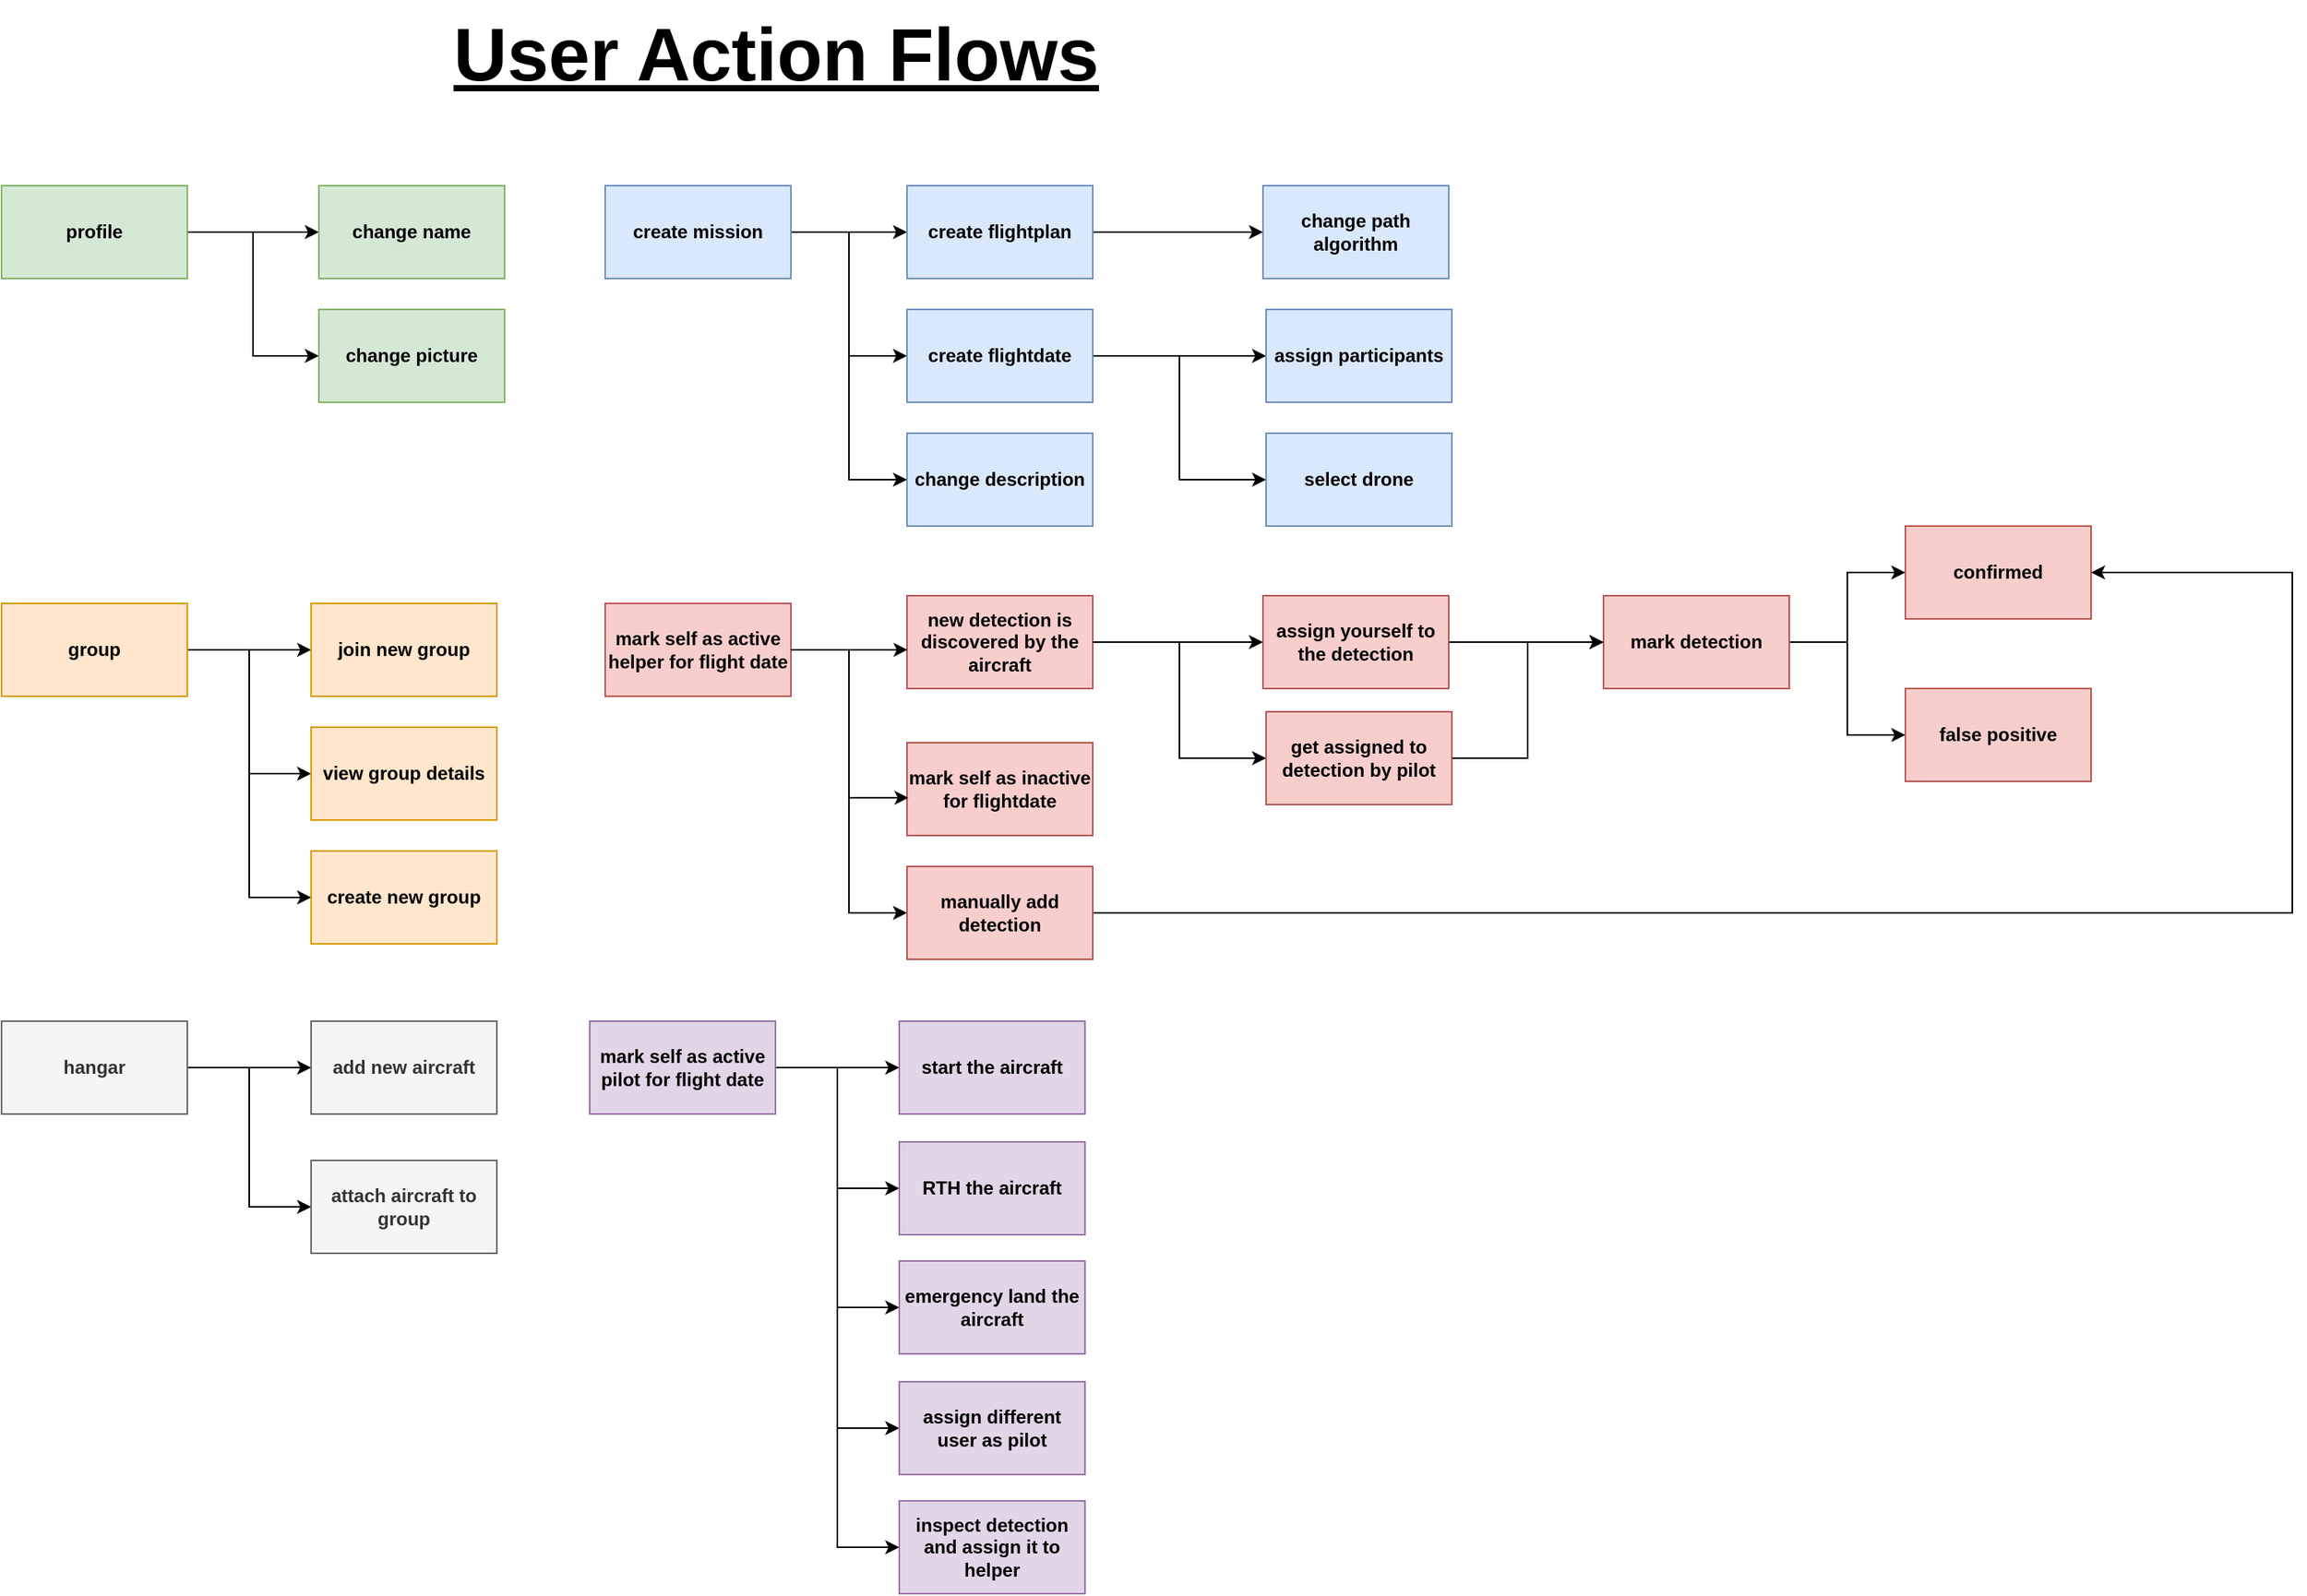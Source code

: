<mxfile version="24.1.0" type="github">
  <diagram name="Page-1" id="r3rkmFNmLRt66x1h-lxk">
    <mxGraphModel dx="4220" dy="2720" grid="1" gridSize="10" guides="1" tooltips="1" connect="1" arrows="1" fold="1" page="1" pageScale="1" pageWidth="850" pageHeight="1100" math="0" shadow="0">
      <root>
        <mxCell id="0" />
        <mxCell id="1" parent="0" />
        <mxCell id="8AMOiluZaFN2airyjKjj-1" style="edgeStyle=orthogonalEdgeStyle;rounded=0;orthogonalLoop=1;jettySize=auto;html=1;exitX=1;exitY=0.5;exitDx=0;exitDy=0;fontStyle=1" parent="1" source="8AMOiluZaFN2airyjKjj-2" target="8AMOiluZaFN2airyjKjj-4" edge="1">
          <mxGeometry relative="1" as="geometry">
            <mxPoint x="1530" y="-340" as="targetPoint" />
          </mxGeometry>
        </mxCell>
        <mxCell id="_PzSxO97mQGyqJCGwhIO-1" style="edgeStyle=orthogonalEdgeStyle;rounded=0;orthogonalLoop=1;jettySize=auto;html=1;exitX=1;exitY=0.5;exitDx=0;exitDy=0;entryX=0;entryY=0.5;entryDx=0;entryDy=0;fontStyle=1" edge="1" parent="1" source="8AMOiluZaFN2airyjKjj-2" target="8AMOiluZaFN2airyjKjj-7">
          <mxGeometry relative="1" as="geometry" />
        </mxCell>
        <mxCell id="_PzSxO97mQGyqJCGwhIO-3" style="edgeStyle=orthogonalEdgeStyle;rounded=0;orthogonalLoop=1;jettySize=auto;html=1;exitX=1;exitY=0.5;exitDx=0;exitDy=0;entryX=0;entryY=0.5;entryDx=0;entryDy=0;fontStyle=1" edge="1" parent="1" source="8AMOiluZaFN2airyjKjj-2" target="_PzSxO97mQGyqJCGwhIO-2">
          <mxGeometry relative="1" as="geometry" />
        </mxCell>
        <mxCell id="8AMOiluZaFN2airyjKjj-2" value="&lt;div&gt;create mission&lt;/div&gt;" style="rounded=0;whiteSpace=wrap;html=1;fillColor=#dae8fc;strokeColor=#6c8ebf;fontStyle=1" parent="1" vertex="1">
          <mxGeometry x="1230" y="-370" width="120" height="60" as="geometry" />
        </mxCell>
        <mxCell id="_PzSxO97mQGyqJCGwhIO-23" style="edgeStyle=orthogonalEdgeStyle;rounded=0;orthogonalLoop=1;jettySize=auto;html=1;exitX=1;exitY=0.5;exitDx=0;exitDy=0;fontStyle=1" edge="1" parent="1" source="8AMOiluZaFN2airyjKjj-4" target="_PzSxO97mQGyqJCGwhIO-22">
          <mxGeometry relative="1" as="geometry" />
        </mxCell>
        <mxCell id="8AMOiluZaFN2airyjKjj-4" value="create flightplan" style="rounded=0;whiteSpace=wrap;html=1;fillColor=#dae8fc;strokeColor=#6c8ebf;fontStyle=1" parent="1" vertex="1">
          <mxGeometry x="1425" y="-370" width="120" height="60" as="geometry" />
        </mxCell>
        <mxCell id="_PzSxO97mQGyqJCGwhIO-5" style="edgeStyle=orthogonalEdgeStyle;rounded=0;orthogonalLoop=1;jettySize=auto;html=1;exitX=1;exitY=0.5;exitDx=0;exitDy=0;entryX=0;entryY=0.5;entryDx=0;entryDy=0;fontStyle=1" edge="1" parent="1" source="8AMOiluZaFN2airyjKjj-7" target="_PzSxO97mQGyqJCGwhIO-4">
          <mxGeometry relative="1" as="geometry" />
        </mxCell>
        <mxCell id="_PzSxO97mQGyqJCGwhIO-7" style="edgeStyle=orthogonalEdgeStyle;rounded=0;orthogonalLoop=1;jettySize=auto;html=1;exitX=1;exitY=0.5;exitDx=0;exitDy=0;entryX=0;entryY=0.5;entryDx=0;entryDy=0;fontStyle=1" edge="1" parent="1" source="8AMOiluZaFN2airyjKjj-7" target="_PzSxO97mQGyqJCGwhIO-6">
          <mxGeometry relative="1" as="geometry" />
        </mxCell>
        <mxCell id="8AMOiluZaFN2airyjKjj-7" value="create flightdate" style="rounded=0;whiteSpace=wrap;html=1;fillColor=#dae8fc;strokeColor=#6c8ebf;fontStyle=1" parent="1" vertex="1">
          <mxGeometry x="1425" y="-290" width="120" height="60" as="geometry" />
        </mxCell>
        <mxCell id="8AMOiluZaFN2airyjKjj-9" style="edgeStyle=orthogonalEdgeStyle;rounded=0;orthogonalLoop=1;jettySize=auto;html=1;entryX=0;entryY=0.5;entryDx=0;entryDy=0;fontStyle=1" parent="1" source="8AMOiluZaFN2airyjKjj-10" target="8AMOiluZaFN2airyjKjj-30" edge="1">
          <mxGeometry relative="1" as="geometry" />
        </mxCell>
        <mxCell id="8AMOiluZaFN2airyjKjj-10" value="&lt;div&gt;mark self as active helper for flight date&lt;br&gt;&lt;/div&gt;" style="rounded=0;whiteSpace=wrap;html=1;fillColor=#f8cecc;strokeColor=#b85450;fontStyle=1" parent="1" vertex="1">
          <mxGeometry x="1230" y="-100" width="120" height="60" as="geometry" />
        </mxCell>
        <mxCell id="8AMOiluZaFN2airyjKjj-12" style="edgeStyle=orthogonalEdgeStyle;rounded=0;orthogonalLoop=1;jettySize=auto;html=1;entryX=0;entryY=0.5;entryDx=0;entryDy=0;fontStyle=1" parent="1" source="8AMOiluZaFN2airyjKjj-14" target="8AMOiluZaFN2airyjKjj-25" edge="1">
          <mxGeometry relative="1" as="geometry" />
        </mxCell>
        <mxCell id="8AMOiluZaFN2airyjKjj-13" style="edgeStyle=orthogonalEdgeStyle;rounded=0;orthogonalLoop=1;jettySize=auto;html=1;entryX=0;entryY=0.5;entryDx=0;entryDy=0;fontStyle=1" parent="1" source="8AMOiluZaFN2airyjKjj-14" target="8AMOiluZaFN2airyjKjj-26" edge="1">
          <mxGeometry relative="1" as="geometry" />
        </mxCell>
        <mxCell id="8AMOiluZaFN2airyjKjj-14" value="mark detection" style="rounded=0;whiteSpace=wrap;html=1;fillColor=#f8cecc;strokeColor=#b85450;fontStyle=1" parent="1" vertex="1">
          <mxGeometry x="1875" y="-105" width="120" height="60" as="geometry" />
        </mxCell>
        <mxCell id="8AMOiluZaFN2airyjKjj-15" style="edgeStyle=orthogonalEdgeStyle;rounded=0;orthogonalLoop=1;jettySize=auto;html=1;entryX=0;entryY=0.5;entryDx=0;entryDy=0;fontStyle=1" parent="1" source="8AMOiluZaFN2airyjKjj-21" target="8AMOiluZaFN2airyjKjj-14" edge="1">
          <mxGeometry relative="1" as="geometry" />
        </mxCell>
        <mxCell id="8AMOiluZaFN2airyjKjj-16" style="edgeStyle=orthogonalEdgeStyle;rounded=0;orthogonalLoop=1;jettySize=auto;html=1;entryX=0;entryY=0.5;entryDx=0;entryDy=0;fontStyle=1" parent="1" source="8AMOiluZaFN2airyjKjj-17" target="8AMOiluZaFN2airyjKjj-39" edge="1">
          <mxGeometry relative="1" as="geometry" />
        </mxCell>
        <mxCell id="8AMOiluZaFN2airyjKjj-17" value="new detection is discovered by the aircraft" style="rounded=0;whiteSpace=wrap;html=1;fillColor=#f8cecc;strokeColor=#b85450;fontStyle=1" parent="1" vertex="1">
          <mxGeometry x="1425" y="-105" width="120" height="60" as="geometry" />
        </mxCell>
        <mxCell id="8AMOiluZaFN2airyjKjj-18" style="edgeStyle=orthogonalEdgeStyle;rounded=0;orthogonalLoop=1;jettySize=auto;html=1;entryX=0.003;entryY=0.583;entryDx=0;entryDy=0;entryPerimeter=0;fontStyle=1" parent="1" source="8AMOiluZaFN2airyjKjj-10" target="8AMOiluZaFN2airyjKjj-17" edge="1">
          <mxGeometry relative="1" as="geometry" />
        </mxCell>
        <mxCell id="8AMOiluZaFN2airyjKjj-19" value="&lt;div&gt;mark self as inactive for flightdate&lt;br&gt;&lt;/div&gt;" style="rounded=0;whiteSpace=wrap;html=1;fillColor=#f8cecc;strokeColor=#b85450;fontStyle=1" parent="1" vertex="1">
          <mxGeometry x="1425" y="-10" width="120" height="60" as="geometry" />
        </mxCell>
        <mxCell id="8AMOiluZaFN2airyjKjj-20" value="" style="edgeStyle=orthogonalEdgeStyle;rounded=0;orthogonalLoop=1;jettySize=auto;html=1;entryX=0;entryY=0.5;entryDx=0;entryDy=0;fontStyle=1" parent="1" source="8AMOiluZaFN2airyjKjj-17" target="8AMOiluZaFN2airyjKjj-21" edge="1">
          <mxGeometry relative="1" as="geometry">
            <mxPoint x="1640" y="-70" as="sourcePoint" />
            <mxPoint x="1925" as="targetPoint" />
          </mxGeometry>
        </mxCell>
        <mxCell id="8AMOiluZaFN2airyjKjj-21" value="assign yourself to the detection" style="rounded=0;whiteSpace=wrap;html=1;fillColor=#f8cecc;strokeColor=#b85450;fontStyle=1" parent="1" vertex="1">
          <mxGeometry x="1655" y="-105" width="120" height="60" as="geometry" />
        </mxCell>
        <mxCell id="8AMOiluZaFN2airyjKjj-25" value="confirmed" style="rounded=0;whiteSpace=wrap;html=1;fillColor=#f8cecc;strokeColor=#b85450;fontStyle=1" parent="1" vertex="1">
          <mxGeometry x="2070" y="-150" width="120" height="60" as="geometry" />
        </mxCell>
        <mxCell id="8AMOiluZaFN2airyjKjj-26" value="false positive" style="rounded=0;whiteSpace=wrap;html=1;fillColor=#f8cecc;strokeColor=#b85450;fontStyle=1" parent="1" vertex="1">
          <mxGeometry x="2070" y="-45" width="120" height="60" as="geometry" />
        </mxCell>
        <mxCell id="8AMOiluZaFN2airyjKjj-28" style="edgeStyle=orthogonalEdgeStyle;rounded=0;orthogonalLoop=1;jettySize=auto;html=1;entryX=0.008;entryY=0.593;entryDx=0;entryDy=0;entryPerimeter=0;fontStyle=1" parent="1" source="8AMOiluZaFN2airyjKjj-10" target="8AMOiluZaFN2airyjKjj-19" edge="1">
          <mxGeometry relative="1" as="geometry" />
        </mxCell>
        <mxCell id="8AMOiluZaFN2airyjKjj-29" style="edgeStyle=orthogonalEdgeStyle;rounded=0;orthogonalLoop=1;jettySize=auto;html=1;entryX=1;entryY=0.5;entryDx=0;entryDy=0;fontStyle=1" parent="1" source="8AMOiluZaFN2airyjKjj-30" target="8AMOiluZaFN2airyjKjj-25" edge="1">
          <mxGeometry relative="1" as="geometry">
            <Array as="points">
              <mxPoint x="2320" y="100" />
              <mxPoint x="2320" y="-120" />
            </Array>
          </mxGeometry>
        </mxCell>
        <mxCell id="8AMOiluZaFN2airyjKjj-30" value="manually add detection" style="rounded=0;whiteSpace=wrap;html=1;fillColor=#f8cecc;strokeColor=#b85450;fontStyle=1" parent="1" vertex="1">
          <mxGeometry x="1425" y="70" width="120" height="60" as="geometry" />
        </mxCell>
        <mxCell id="8AMOiluZaFN2airyjKjj-31" style="edgeStyle=orthogonalEdgeStyle;rounded=0;orthogonalLoop=1;jettySize=auto;html=1;entryX=0;entryY=0.5;entryDx=0;entryDy=0;fontStyle=1" parent="1" source="8AMOiluZaFN2airyjKjj-36" target="8AMOiluZaFN2airyjKjj-37" edge="1">
          <mxGeometry relative="1" as="geometry" />
        </mxCell>
        <mxCell id="8AMOiluZaFN2airyjKjj-32" style="edgeStyle=orthogonalEdgeStyle;rounded=0;orthogonalLoop=1;jettySize=auto;html=1;entryX=0;entryY=0.5;entryDx=0;entryDy=0;fontStyle=1" parent="1" source="8AMOiluZaFN2airyjKjj-36" target="8AMOiluZaFN2airyjKjj-40" edge="1">
          <mxGeometry relative="1" as="geometry" />
        </mxCell>
        <mxCell id="8AMOiluZaFN2airyjKjj-33" style="edgeStyle=orthogonalEdgeStyle;rounded=0;orthogonalLoop=1;jettySize=auto;html=1;entryX=0;entryY=0.5;entryDx=0;entryDy=0;fontStyle=1" parent="1" source="8AMOiluZaFN2airyjKjj-36" target="8AMOiluZaFN2airyjKjj-41" edge="1">
          <mxGeometry relative="1" as="geometry" />
        </mxCell>
        <mxCell id="8AMOiluZaFN2airyjKjj-34" style="edgeStyle=orthogonalEdgeStyle;rounded=0;orthogonalLoop=1;jettySize=auto;html=1;entryX=0;entryY=0.5;entryDx=0;entryDy=0;fontStyle=1" parent="1" source="8AMOiluZaFN2airyjKjj-36" target="8AMOiluZaFN2airyjKjj-42" edge="1">
          <mxGeometry relative="1" as="geometry" />
        </mxCell>
        <mxCell id="8AMOiluZaFN2airyjKjj-35" style="edgeStyle=orthogonalEdgeStyle;rounded=0;orthogonalLoop=1;jettySize=auto;html=1;entryX=0;entryY=0.5;entryDx=0;entryDy=0;fontStyle=1" parent="1" source="8AMOiluZaFN2airyjKjj-36" target="8AMOiluZaFN2airyjKjj-43" edge="1">
          <mxGeometry relative="1" as="geometry" />
        </mxCell>
        <mxCell id="8AMOiluZaFN2airyjKjj-36" value="&lt;div&gt;mark self as active pilot for flight date&lt;br&gt;&lt;/div&gt;" style="rounded=0;whiteSpace=wrap;html=1;fillColor=#e1d5e7;strokeColor=#9673a6;fontStyle=1" parent="1" vertex="1">
          <mxGeometry x="1220" y="170" width="120" height="60" as="geometry" />
        </mxCell>
        <mxCell id="8AMOiluZaFN2airyjKjj-37" value="start the aircraft" style="rounded=0;whiteSpace=wrap;html=1;fillColor=#e1d5e7;strokeColor=#9673a6;fontStyle=1" parent="1" vertex="1">
          <mxGeometry x="1420" y="170" width="120" height="60" as="geometry" />
        </mxCell>
        <mxCell id="8AMOiluZaFN2airyjKjj-38" style="edgeStyle=orthogonalEdgeStyle;rounded=0;orthogonalLoop=1;jettySize=auto;html=1;entryX=0;entryY=0.5;entryDx=0;entryDy=0;fontStyle=1" parent="1" source="8AMOiluZaFN2airyjKjj-39" target="8AMOiluZaFN2airyjKjj-14" edge="1">
          <mxGeometry relative="1" as="geometry" />
        </mxCell>
        <mxCell id="8AMOiluZaFN2airyjKjj-39" value="get assigned to detection by pilot" style="rounded=0;whiteSpace=wrap;html=1;fillColor=#f8cecc;strokeColor=#b85450;fontStyle=1" parent="1" vertex="1">
          <mxGeometry x="1657" y="-30" width="120" height="60" as="geometry" />
        </mxCell>
        <mxCell id="8AMOiluZaFN2airyjKjj-40" value="RTH the aircraft" style="rounded=0;whiteSpace=wrap;html=1;fillColor=#e1d5e7;strokeColor=#9673a6;fontStyle=1" parent="1" vertex="1">
          <mxGeometry x="1420" y="248" width="120" height="60" as="geometry" />
        </mxCell>
        <mxCell id="8AMOiluZaFN2airyjKjj-41" value="emergency land the aircraft" style="rounded=0;whiteSpace=wrap;html=1;fillColor=#e1d5e7;strokeColor=#9673a6;fontStyle=1" parent="1" vertex="1">
          <mxGeometry x="1420" y="325" width="120" height="60" as="geometry" />
        </mxCell>
        <mxCell id="8AMOiluZaFN2airyjKjj-42" value="assign different user as pilot" style="rounded=0;whiteSpace=wrap;html=1;fillColor=#e1d5e7;strokeColor=#9673a6;fontStyle=1" parent="1" vertex="1">
          <mxGeometry x="1420" y="403" width="120" height="60" as="geometry" />
        </mxCell>
        <mxCell id="8AMOiluZaFN2airyjKjj-43" value="inspect detection and assign it to helper" style="rounded=0;whiteSpace=wrap;html=1;fillColor=#e1d5e7;strokeColor=#9673a6;fontStyle=1" parent="1" vertex="1">
          <mxGeometry x="1420" y="480" width="120" height="60" as="geometry" />
        </mxCell>
        <mxCell id="8AMOiluZaFN2airyjKjj-44" value="&lt;font style=&quot;font-size: 48px;&quot;&gt;&lt;u&gt;&lt;span&gt;User Action Flows&lt;/span&gt;&lt;br&gt;&lt;/u&gt;&lt;/font&gt;" style="text;html=1;align=center;verticalAlign=middle;resizable=0;points=[];autosize=1;strokeColor=none;fillColor=none;fontStyle=1" parent="1" vertex="1">
          <mxGeometry x="1135" y="-490" width="410" height="70" as="geometry" />
        </mxCell>
        <mxCell id="_PzSxO97mQGyqJCGwhIO-10" style="edgeStyle=orthogonalEdgeStyle;rounded=0;orthogonalLoop=1;jettySize=auto;html=1;exitX=1;exitY=0.5;exitDx=0;exitDy=0;entryX=0;entryY=0.5;entryDx=0;entryDy=0;fontStyle=1" edge="1" parent="1" source="nina47tXND4aP0EbV7jj-1" target="_PzSxO97mQGyqJCGwhIO-8">
          <mxGeometry relative="1" as="geometry" />
        </mxCell>
        <mxCell id="_PzSxO97mQGyqJCGwhIO-11" style="edgeStyle=orthogonalEdgeStyle;rounded=0;orthogonalLoop=1;jettySize=auto;html=1;exitX=1;exitY=0.5;exitDx=0;exitDy=0;entryX=0;entryY=0.5;entryDx=0;entryDy=0;fontStyle=1" edge="1" parent="1" source="nina47tXND4aP0EbV7jj-1" target="_PzSxO97mQGyqJCGwhIO-9">
          <mxGeometry relative="1" as="geometry" />
        </mxCell>
        <mxCell id="nina47tXND4aP0EbV7jj-1" value="&lt;div&gt;profile&lt;/div&gt;" style="rounded=0;whiteSpace=wrap;html=1;fillColor=#d5e8d4;strokeColor=#82b366;fontStyle=1" parent="1" vertex="1">
          <mxGeometry x="840" y="-370" width="120" height="60" as="geometry" />
        </mxCell>
        <mxCell id="_PzSxO97mQGyqJCGwhIO-14" style="edgeStyle=orthogonalEdgeStyle;rounded=0;orthogonalLoop=1;jettySize=auto;html=1;exitX=1;exitY=0.5;exitDx=0;exitDy=0;entryX=0;entryY=0.5;entryDx=0;entryDy=0;fontStyle=1" edge="1" parent="1" source="nina47tXND4aP0EbV7jj-2" target="_PzSxO97mQGyqJCGwhIO-12">
          <mxGeometry relative="1" as="geometry" />
        </mxCell>
        <mxCell id="_PzSxO97mQGyqJCGwhIO-15" style="edgeStyle=orthogonalEdgeStyle;rounded=0;orthogonalLoop=1;jettySize=auto;html=1;exitX=1;exitY=0.5;exitDx=0;exitDy=0;entryX=0;entryY=0.5;entryDx=0;entryDy=0;fontStyle=1" edge="1" parent="1" source="nina47tXND4aP0EbV7jj-2" target="_PzSxO97mQGyqJCGwhIO-13">
          <mxGeometry relative="1" as="geometry" />
        </mxCell>
        <mxCell id="_PzSxO97mQGyqJCGwhIO-21" style="edgeStyle=orthogonalEdgeStyle;rounded=0;orthogonalLoop=1;jettySize=auto;html=1;exitX=1;exitY=0.5;exitDx=0;exitDy=0;entryX=0;entryY=0.5;entryDx=0;entryDy=0;fontStyle=1" edge="1" parent="1" source="nina47tXND4aP0EbV7jj-2" target="_PzSxO97mQGyqJCGwhIO-18">
          <mxGeometry relative="1" as="geometry" />
        </mxCell>
        <mxCell id="nina47tXND4aP0EbV7jj-2" value="group" style="rounded=0;whiteSpace=wrap;html=1;fillColor=#ffe6cc;strokeColor=#d79b00;fontStyle=1" parent="1" vertex="1">
          <mxGeometry x="840" y="-100" width="120" height="60" as="geometry" />
        </mxCell>
        <mxCell id="_PzSxO97mQGyqJCGwhIO-17" style="edgeStyle=orthogonalEdgeStyle;rounded=0;orthogonalLoop=1;jettySize=auto;html=1;exitX=1;exitY=0.5;exitDx=0;exitDy=0;entryX=0;entryY=0.5;entryDx=0;entryDy=0;fontStyle=1" edge="1" parent="1" source="nina47tXND4aP0EbV7jj-3" target="_PzSxO97mQGyqJCGwhIO-16">
          <mxGeometry relative="1" as="geometry" />
        </mxCell>
        <mxCell id="_PzSxO97mQGyqJCGwhIO-20" style="edgeStyle=orthogonalEdgeStyle;rounded=0;orthogonalLoop=1;jettySize=auto;html=1;exitX=1;exitY=0.5;exitDx=0;exitDy=0;entryX=0;entryY=0.5;entryDx=0;entryDy=0;fontStyle=1" edge="1" parent="1" source="nina47tXND4aP0EbV7jj-3" target="_PzSxO97mQGyqJCGwhIO-19">
          <mxGeometry relative="1" as="geometry" />
        </mxCell>
        <mxCell id="nina47tXND4aP0EbV7jj-3" value="hangar" style="rounded=0;whiteSpace=wrap;html=1;fillColor=#f5f5f5;fontColor=#333333;strokeColor=#666666;fontStyle=1" parent="1" vertex="1">
          <mxGeometry x="840" y="170" width="120" height="60" as="geometry" />
        </mxCell>
        <mxCell id="_PzSxO97mQGyqJCGwhIO-2" value="change description" style="rounded=0;whiteSpace=wrap;html=1;fillColor=#dae8fc;strokeColor=#6c8ebf;fontStyle=1" vertex="1" parent="1">
          <mxGeometry x="1425" y="-210" width="120" height="60" as="geometry" />
        </mxCell>
        <mxCell id="_PzSxO97mQGyqJCGwhIO-4" value="assign participants" style="rounded=0;whiteSpace=wrap;html=1;fillColor=#dae8fc;strokeColor=#6c8ebf;fontStyle=1" vertex="1" parent="1">
          <mxGeometry x="1657" y="-290" width="120" height="60" as="geometry" />
        </mxCell>
        <mxCell id="_PzSxO97mQGyqJCGwhIO-6" value="select drone" style="rounded=0;whiteSpace=wrap;html=1;fillColor=#dae8fc;strokeColor=#6c8ebf;fontStyle=1" vertex="1" parent="1">
          <mxGeometry x="1657" y="-210" width="120" height="60" as="geometry" />
        </mxCell>
        <mxCell id="_PzSxO97mQGyqJCGwhIO-8" value="change name" style="rounded=0;whiteSpace=wrap;html=1;fillColor=#d5e8d4;strokeColor=#82b366;fontStyle=1" vertex="1" parent="1">
          <mxGeometry x="1045" y="-370" width="120" height="60" as="geometry" />
        </mxCell>
        <mxCell id="_PzSxO97mQGyqJCGwhIO-9" value="change picture" style="rounded=0;whiteSpace=wrap;html=1;fillColor=#d5e8d4;strokeColor=#82b366;fontStyle=1" vertex="1" parent="1">
          <mxGeometry x="1045" y="-290" width="120" height="60" as="geometry" />
        </mxCell>
        <mxCell id="_PzSxO97mQGyqJCGwhIO-12" value="join new group" style="rounded=0;whiteSpace=wrap;html=1;fillColor=#ffe6cc;strokeColor=#d79b00;fontStyle=1" vertex="1" parent="1">
          <mxGeometry x="1040" y="-100" width="120" height="60" as="geometry" />
        </mxCell>
        <mxCell id="_PzSxO97mQGyqJCGwhIO-13" value="view group details" style="rounded=0;whiteSpace=wrap;html=1;fillColor=#ffe6cc;strokeColor=#d79b00;fontStyle=1" vertex="1" parent="1">
          <mxGeometry x="1040" y="-20" width="120" height="60" as="geometry" />
        </mxCell>
        <mxCell id="_PzSxO97mQGyqJCGwhIO-16" value="add new aircraft" style="rounded=0;whiteSpace=wrap;html=1;fillColor=#f5f5f5;fontColor=#333333;strokeColor=#666666;fontStyle=1" vertex="1" parent="1">
          <mxGeometry x="1040" y="170" width="120" height="60" as="geometry" />
        </mxCell>
        <mxCell id="_PzSxO97mQGyqJCGwhIO-18" value="create new group" style="rounded=0;whiteSpace=wrap;html=1;fillColor=#ffe6cc;strokeColor=#d79b00;fontStyle=1" vertex="1" parent="1">
          <mxGeometry x="1040" y="60" width="120" height="60" as="geometry" />
        </mxCell>
        <mxCell id="_PzSxO97mQGyqJCGwhIO-19" value="attach aircraft to group" style="rounded=0;whiteSpace=wrap;html=1;fillColor=#f5f5f5;fontColor=#333333;strokeColor=#666666;fontStyle=1" vertex="1" parent="1">
          <mxGeometry x="1040" y="260" width="120" height="60" as="geometry" />
        </mxCell>
        <mxCell id="_PzSxO97mQGyqJCGwhIO-22" value="change path algorithm" style="rounded=0;whiteSpace=wrap;html=1;fillColor=#dae8fc;strokeColor=#6c8ebf;fontStyle=1" vertex="1" parent="1">
          <mxGeometry x="1655" y="-370" width="120" height="60" as="geometry" />
        </mxCell>
      </root>
    </mxGraphModel>
  </diagram>
</mxfile>
